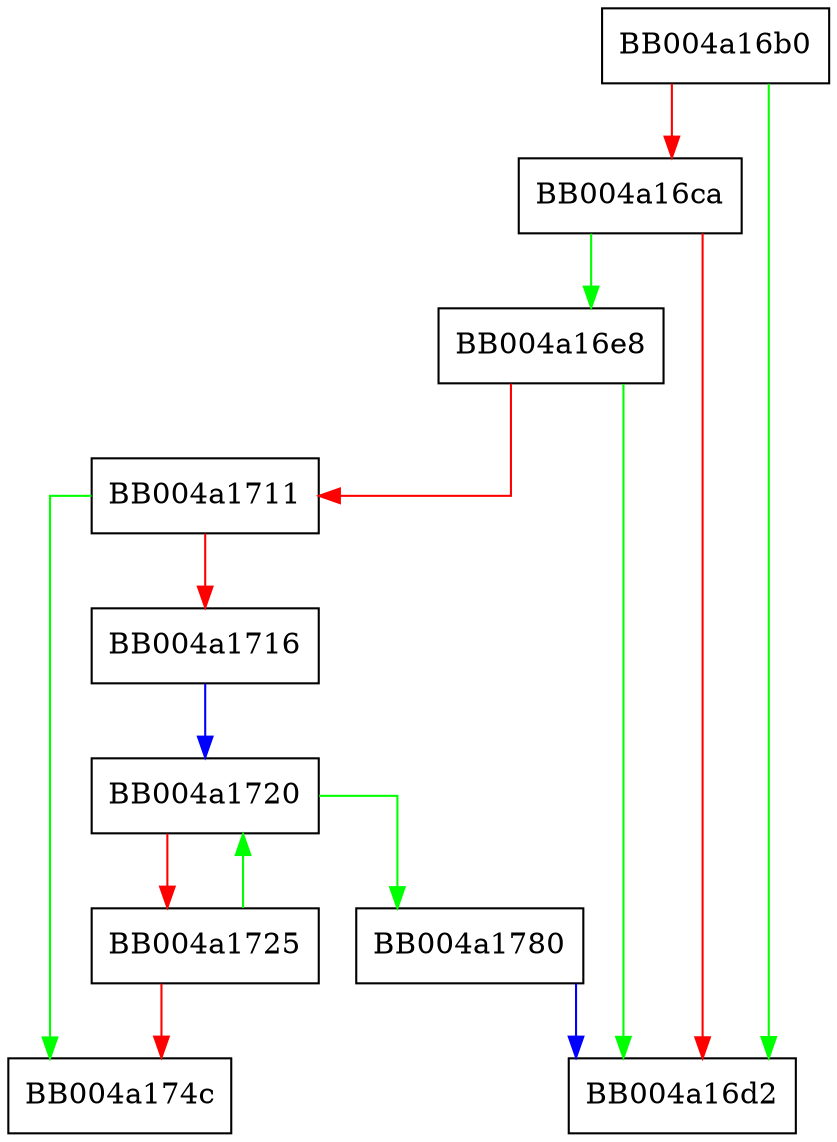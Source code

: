 digraph tls1_save_u16 {
  node [shape="box"];
  graph [splines=ortho];
  BB004a16b0 -> BB004a16d2 [color="green"];
  BB004a16b0 -> BB004a16ca [color="red"];
  BB004a16ca -> BB004a16e8 [color="green"];
  BB004a16ca -> BB004a16d2 [color="red"];
  BB004a16e8 -> BB004a16d2 [color="green"];
  BB004a16e8 -> BB004a1711 [color="red"];
  BB004a1711 -> BB004a174c [color="green"];
  BB004a1711 -> BB004a1716 [color="red"];
  BB004a1716 -> BB004a1720 [color="blue"];
  BB004a1720 -> BB004a1780 [color="green"];
  BB004a1720 -> BB004a1725 [color="red"];
  BB004a1725 -> BB004a1720 [color="green"];
  BB004a1725 -> BB004a174c [color="red"];
  BB004a1780 -> BB004a16d2 [color="blue"];
}